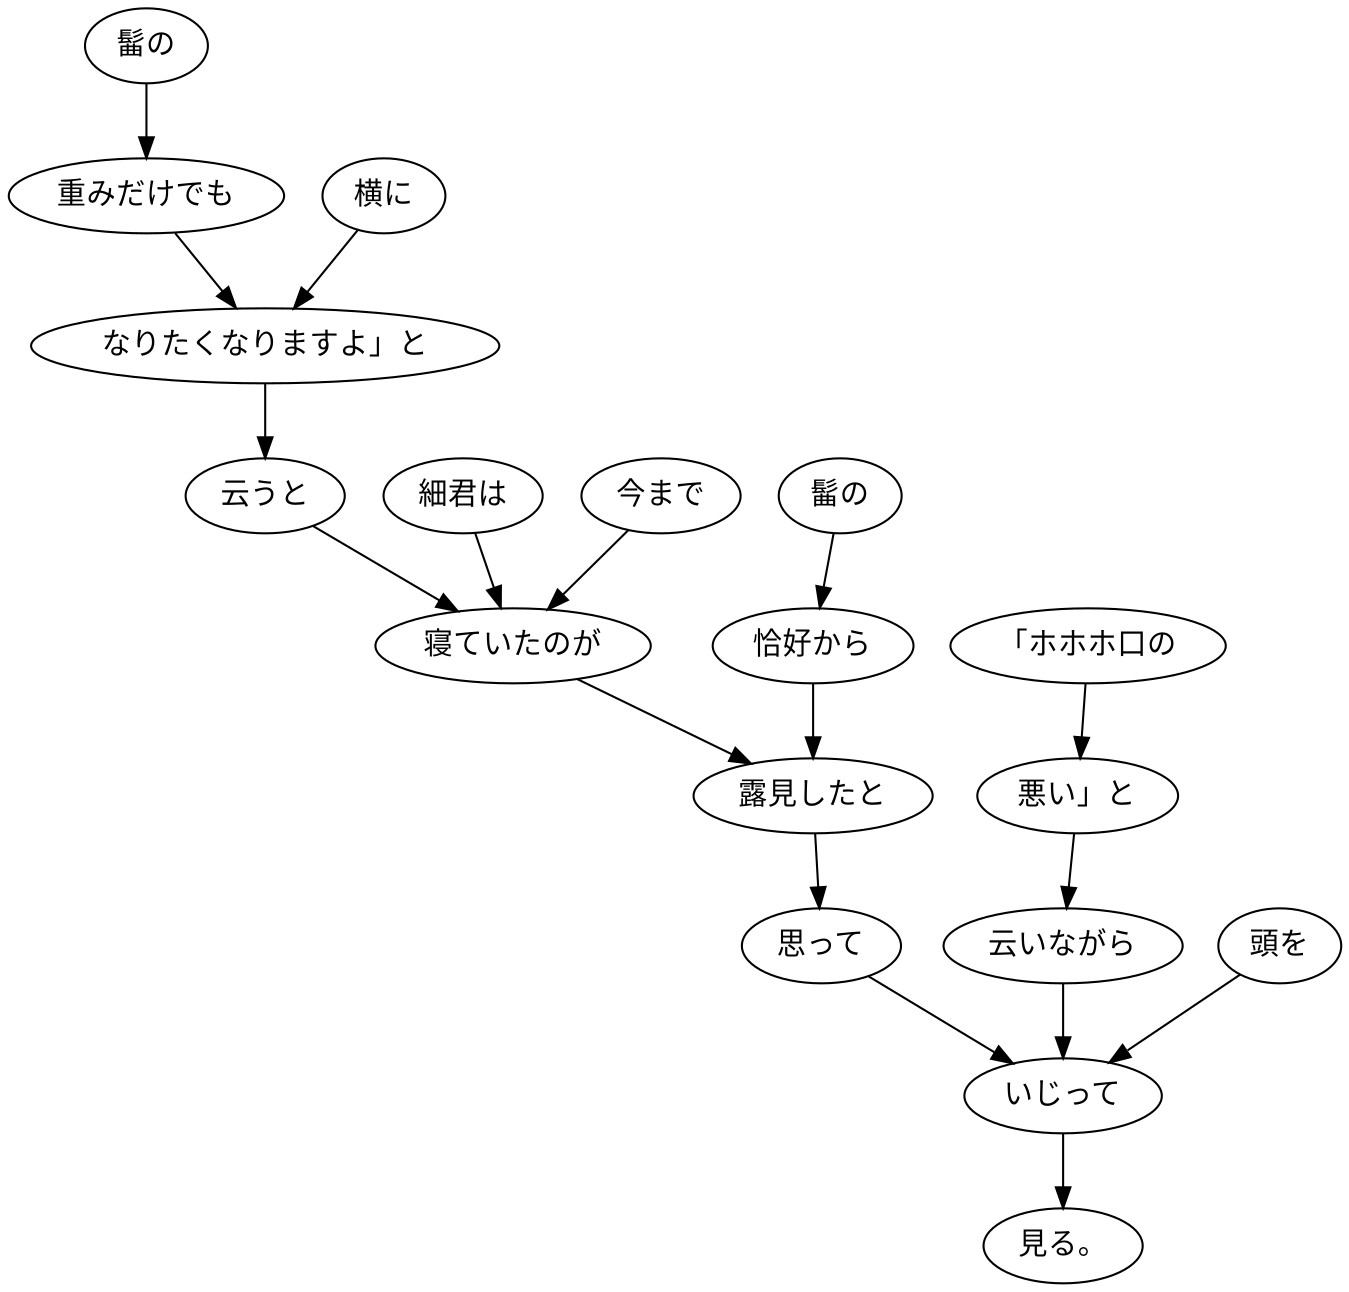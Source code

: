 digraph graph3420 {
	node0 [label="髷の"];
	node1 [label="重みだけでも"];
	node2 [label="横に"];
	node3 [label="なりたくなりますよ」と"];
	node4 [label="云うと"];
	node5 [label="細君は"];
	node6 [label="今まで"];
	node7 [label="寝ていたのが"];
	node8 [label="髷の"];
	node9 [label="恰好から"];
	node10 [label="露見したと"];
	node11 [label="思って"];
	node12 [label="「ホホホ口の"];
	node13 [label="悪い」と"];
	node14 [label="云いながら"];
	node15 [label="頭を"];
	node16 [label="いじって"];
	node17 [label="見る。"];
	node0 -> node1;
	node1 -> node3;
	node2 -> node3;
	node3 -> node4;
	node4 -> node7;
	node5 -> node7;
	node6 -> node7;
	node7 -> node10;
	node8 -> node9;
	node9 -> node10;
	node10 -> node11;
	node11 -> node16;
	node12 -> node13;
	node13 -> node14;
	node14 -> node16;
	node15 -> node16;
	node16 -> node17;
}
